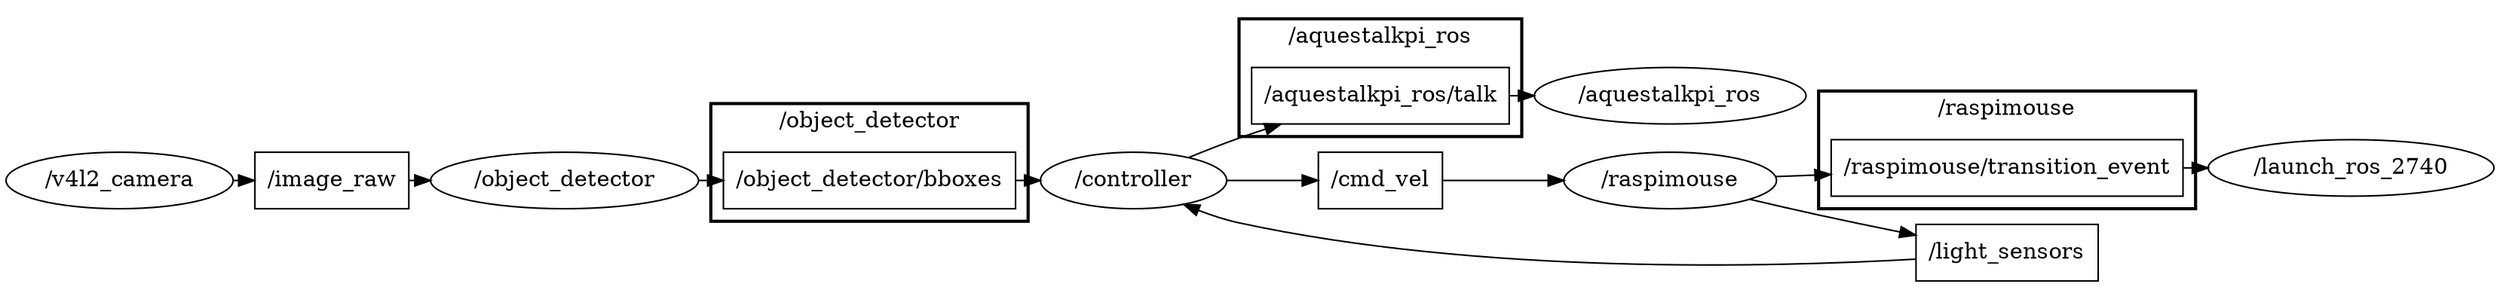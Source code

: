 digraph graphname {
	graph [bb="0,0,1583.7,170.99",
		compound=True,
		rank=same,
		rankdir=LR,
		ranksep=0.2
	];
	node [label="\N"];
	subgraph cluster___object_detector {
		graph [bb="448.57,62,650.57,137",
			compound=True,
			label="/object_detector",
			lheight=0.21,
			lp="549.57,125.5",
			lwidth=1.60,
			rank=same,
			rankdir=LR,
			ranksep=0.2,
			style=bold
		];
		t___object_detector__bboxes	[URL=topic_3A__object_detector__bboxes,
			height=0.5,
			label="/object_detector/bboxes",
			pos="549.57,88",
			shape=box,
			tooltip="topic:/object_detector/bboxes",
			width=2.5833];
	}
	subgraph cluster___raspimouse {
		graph [bb="1153.7,8,1393.7,83",
			compound=True,
			label="/raspimouse",
			lheight=0.21,
			lp="1273.7,71.5",
			lwidth=1.22,
			rank=same,
			rankdir=LR,
			ranksep=0.2,
			style=bold
		];
		t___raspimouse__transition_event	[URL=topic_3A__raspimouse__transition_event,
			height=0.5,
			label="/raspimouse/transition_event",
			pos="1273.7,34",
			shape=box,
			tooltip="topic:/raspimouse/transition_event",
			width=3.1111];
	}
	subgraph cluster___aquestalkpi_ros {
		graph [bb="784.86,62,964.86,137",
			compound=True,
			label="/aquestalkpi_ros",
			lheight=0.21,
			lp="874.86,125.5",
			lwidth=1.62,
			rank=same,
			rankdir=LR,
			ranksep=0.2,
			style=bold
		];
		t___aquestalkpi_ros__talk	[URL=topic_3A__aquestalkpi_ros__talk,
			height=0.5,
			label="/aquestalkpi_ros/talk",
			pos="874.86,88",
			shape=box,
			tooltip="topic:/aquestalkpi_ros/talk",
			width=2.2778];
	}
	n___controller	[URL=__controller,
		height=0.5,
		label="/controller",
		pos="717.72,88",
		shape=ellipse,
		tooltip="/controller",
		width=1.6429];
	t___object_detector__bboxes -> n___controller	[edgetooltip="Subscription\nnode_name: /controller\ntopic_name: /object_detector/bboxes\nQoS settings\n- reliability: reliable\n- durability: volatile\n- lifespan: 9223372036854775807 ns\n- deadline: 9223372036854775807 ns\n- liveliness: automatic\n- liveliness_lease_duration: 9223372036854775807 ns\n- avoid_ros_namespace_conventions: False",
		penwidth=1,
		pos="e,658.33,88 642.88,88 644.67,88 646.46,88 648.25,88"];
	n___launch_ros_2740	[URL=__launch_ros_2740,
		height=0.5,
		label="/launch_ros_2740",
		pos="1492.7,34",
		shape=ellipse,
		tooltip="/launch_ros_2740",
		width=2.5276];
	t___raspimouse__transition_event -> n___launch_ros_2740	[edgetooltip="Subscription\nnode_name: /launch_ros_2740\ntopic_name: /raspimouse/transition_event\nQoS settings\n- reliability: reliable\n- durability: volatile\n- lifespan: 9223372036854775807 ns\n- deadline: 9223372036854775807 ns\n- liveliness: automatic\n- liveliness_lease_duration: 9223372036854775807 ns\n- avoid_ros_namespace_conventions: False",
		penwidth=1,
		pos="e,1401.7,34 1385.8,34 1387.6,34 1389.4,34 1391.3,34"];
	n___aquestalkpi_ros	[URL=__aquestalkpi_ros,
		height=0.5,
		label="/aquestalkpi_ros",
		pos="1059.3,88",
		shape=ellipse,
		tooltip="/aquestalkpi_ros",
		width=2.4012];
	t___aquestalkpi_ros__talk -> n___aquestalkpi_ros	[edgetooltip="Subscription\nnode_name: /aquestalkpi_ros\ntopic_name: /aquestalkpi_ros/talk\nQoS settings\n- reliability: reliable\n- durability: volatile\n- lifespan: 9223372036854775807 ns\n- deadline: 9223372036854775807 ns\n- liveliness: automatic\n- liveliness_lease_duration: 9223372036854775807 ns\n- avoid_ros_namespace_conventions: False",
		penwidth=1,
		pos="e,972.71,88 956.95,88 958.75,88 960.55,88 962.36,88"];
	t___light_sensors	[URL=topic_3A__light_sensors,
		height=0.5,
		label="/light_sensors",
		pos="1273.7,132",
		shape=box,
		tooltip="topic:/light_sensors",
		width=1.6111];
	t___light_sensors -> n___controller	[edgetooltip="Subscription\nnode_name: /controller\ntopic_name: /light_sensors\nQoS settings\n- reliability: reliable\n- durability: volatile\n- lifespan: 9223372036854775807 ns\n- deadline: 9223372036854775807 ns\n- liveliness: automatic\n- liveliness_lease_duration: 9223372036854775807 ns\n- avoid_ros_namespace_conventions: False",
		penwidth=1,
		pos="e,734.14,105.53 1215.5,145.6 1122.2,165.03 932.93,193 784.86,141 768.46,135.24 753.11,123.51 741.34,112.55"];
	t___cmd_vel	[URL=topic_3A__cmd_vel,
		height=0.5,
		label="/cmd_vel",
		pos="874.86,34",
		shape=box,
		tooltip="topic:/cmd_vel",
		width=1.0972];
	n___raspimouse	[URL=__raspimouse,
		height=0.5,
		label="/raspimouse",
		pos="1059.3,34",
		shape=ellipse,
		tooltip="/raspimouse",
		width=1.8776];
	t___cmd_vel -> n___raspimouse	[edgetooltip="Subscription\nnode_name: /raspimouse\ntopic_name: /cmd_vel\nQoS settings\n- reliability: reliable\n- durability: volatile\n- lifespan: 9223372036854775807 ns\n- deadline: 9223372036854775807 ns\n- liveliness: automatic\n- liveliness_lease_duration: 9223372036854775807 ns\n- avoid_ros_namespace_conventions: False",
		penwidth=1,
		pos="e,991.65,34 914.55,34 934.05,34 958.41,34 981.5,34"];
	t___image_raw	[URL=topic_3A__image_raw,
		height=0.5,
		label="/image_raw",
		pos="207.29,88",
		shape=box,
		tooltip="topic:/image_raw",
		width=1.3611];
	n___object_detector	[URL=__object_detector,
		height=0.5,
		label="/object_detector",
		pos="355.43,88",
		shape=ellipse,
		tooltip="/object_detector",
		width=2.3651];
	t___image_raw -> n___object_detector	[edgetooltip="Subscription\nnode_name: /object_detector\ntopic_name: /image_raw\nQoS settings\n- reliability: reliable\n- durability: volatile\n- lifespan: 9223372036854775807 ns\n- deadline: 9223372036854775807 ns\n- liveliness: automatic\n- liveliness_lease_duration: 9223372036854775807 ns\n- avoid_ros_namespace_conventions: False",
		penwidth=1,
		pos="e,270.1,88 256.54,88 257.65,88 258.76,88 259.87,88"];
	n___v4l2_camera	[URL=__v4l2_camera,
		height=0.5,
		label="/v4l2_camera",
		pos="72.144,88",
		shape=ellipse,
		tooltip="/v4l2_camera",
		width=2.004];
	n___v4l2_camera -> t___image_raw	[edgetooltip="Publisher\nnode_name: /v4l2_camera\ntopic_name: /image_raw\nQoS settings\n- reliability: reliable\n- durability: volatile\n- lifespan: 9223372036854775807 ns\n- deadline: 9223372036854775807 ns\n- liveliness: automatic\n- liveliness_lease_duration: 9223372036854775807 ns\n- avoid_ros_namespace_conventions: False",
		penwidth=1,
		pos="e,157.94,88 144.39,88 145.54,88 146.68,88 147.82,88"];
	n___controller -> t___aquestalkpi_ros__talk	[edgetooltip="Publisher\nnode_name: /controller\ntopic_name: /aquestalkpi_ros/talk\nQoS settings\n- reliability: reliable\n- durability: volatile\n- lifespan: 9223372036854775807 ns\n- deadline: 9223372036854775807 ns\n- liveliness: automatic\n- liveliness_lease_duration: 9223372036854775807 ns\n- avoid_ros_namespace_conventions: False",
		penwidth=1,
		pos="e,792.67,88 776.93,88 778.7,88 780.49,88 782.29,88"];
	n___controller -> t___cmd_vel	[edgetooltip="Publisher\nnode_name: /controller\ntopic_name: /cmd_vel\nQoS settings\n- reliability: reliable\n- durability: volatile\n- lifespan: 9223372036854775807 ns\n- deadline: 9223372036854775807 ns\n- liveliness: automatic\n- liveliness_lease_duration: 9223372036854775807 ns\n- avoid_ros_namespace_conventions: False",
		penwidth=1,
		pos="e,835.33,42.935 749.58,72.748 760.56,67.659 773.11,62.217 784.86,58 797.82,53.347 812.13,49.11 825.41,45.536"];
	n___object_detector -> t___object_detector__bboxes	[edgetooltip="Publisher\nnode_name: /object_detector\ntopic_name: /object_detector/bboxes\nQoS settings\n- reliability: reliable\n- durability: volatile\n- lifespan: 9223372036854775807 ns\n- deadline: 9223372036854775807 ns\n- liveliness: automatic\n- liveliness_lease_duration: 9223372036854775807 ns\n- avoid_ros_namespace_conventions: False",
		penwidth=1,
		pos="e,456.52,88 440.71,88 442.51,88 444.32,88 446.13,88"];
	n___raspimouse -> t___raspimouse__transition_event	[edgetooltip="Publisher\nnode_name: /raspimouse\ntopic_name: /raspimouse/transition_event\nQoS settings\n- reliability: reliable\n- durability: volatile\n- lifespan: 9223372036854775807 ns\n- deadline: 9223372036854775807 ns\n- liveliness: automatic\n- liveliness_lease_duration: 9223372036854775807 ns\n- avoid_ros_namespace_conventions: False",
		penwidth=1,
		pos="e,1161.6,34 1126.9,34 1134.8,34 1143,34 1151.4,34"];
	n___raspimouse -> t___light_sensors	[edgetooltip="Publisher\nnode_name: /raspimouse\ntopic_name: /light_sensors\nQoS settings\n- reliability: reliable\n- durability: volatile\n- lifespan: 9223372036854775807 ns\n- deadline: 9223372036854775807 ns\n- liveliness: automatic\n- liveliness_lease_duration: 9223372036854775807 ns\n- avoid_ros_namespace_conventions: False",
		penwidth=1,
		pos="e,1215.5,121.62 1117,43.473 1127.6,47.436 1137.9,53.05 1145.7,61 1154.3,69.581 1145.5,78.186 1153.7,87 1167.6,101.81 1186.9,111.78 1205.9,118.49"];
}
